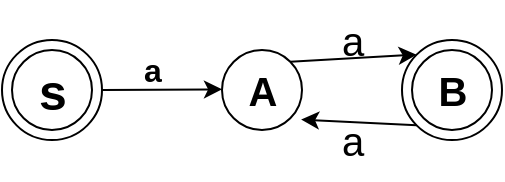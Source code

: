 <mxfile version="21.0.6" type="github">
  <diagram name="Halaman-1" id="uxyb_cdzs66O7XJ3yA1o">
    <mxGraphModel dx="752" dy="829" grid="1" gridSize="10" guides="1" tooltips="1" connect="1" arrows="1" fold="1" page="1" pageScale="1" pageWidth="1169" pageHeight="827" math="0" shadow="0">
      <root>
        <mxCell id="0" />
        <mxCell id="1" parent="0" />
        <mxCell id="gWvGB977JNlK7UX2E998-1" value="" style="ellipse;whiteSpace=wrap;html=1;aspect=fixed;" vertex="1" parent="1">
          <mxGeometry x="330" y="260" width="50" height="50" as="geometry" />
        </mxCell>
        <mxCell id="gWvGB977JNlK7UX2E998-2" value="" style="ellipse;whiteSpace=wrap;html=1;aspect=fixed;" vertex="1" parent="1">
          <mxGeometry x="335" y="265" width="40" height="40" as="geometry" />
        </mxCell>
        <mxCell id="gWvGB977JNlK7UX2E998-3" value="" style="ellipse;whiteSpace=wrap;html=1;aspect=fixed;" vertex="1" parent="1">
          <mxGeometry x="530" y="260" width="50" height="50" as="geometry" />
        </mxCell>
        <mxCell id="gWvGB977JNlK7UX2E998-4" value="" style="ellipse;whiteSpace=wrap;html=1;aspect=fixed;" vertex="1" parent="1">
          <mxGeometry x="535" y="265" width="40" height="40" as="geometry" />
        </mxCell>
        <mxCell id="gWvGB977JNlK7UX2E998-5" value="" style="ellipse;whiteSpace=wrap;html=1;aspect=fixed;" vertex="1" parent="1">
          <mxGeometry x="440" y="265" width="40" height="40" as="geometry" />
        </mxCell>
        <mxCell id="gWvGB977JNlK7UX2E998-8" value="" style="endArrow=classic;html=1;rounded=0;exitX=1;exitY=0.5;exitDx=0;exitDy=0;" edge="1" parent="1" source="gWvGB977JNlK7UX2E998-1">
          <mxGeometry width="50" height="50" relative="1" as="geometry">
            <mxPoint x="400" y="284.33" as="sourcePoint" />
            <mxPoint x="440" y="284.66" as="targetPoint" />
          </mxGeometry>
        </mxCell>
        <mxCell id="gWvGB977JNlK7UX2E998-9" value="" style="endArrow=classic;html=1;rounded=0;exitX=1;exitY=0;exitDx=0;exitDy=0;entryX=0;entryY=0;entryDx=0;entryDy=0;" edge="1" parent="1" source="gWvGB977JNlK7UX2E998-5" target="gWvGB977JNlK7UX2E998-3">
          <mxGeometry width="50" height="50" relative="1" as="geometry">
            <mxPoint x="500" y="290" as="sourcePoint" />
            <mxPoint x="530" y="284.33" as="targetPoint" />
            <Array as="points" />
          </mxGeometry>
        </mxCell>
        <mxCell id="gWvGB977JNlK7UX2E998-12" value="&lt;font style=&quot;font-size: 20px;&quot;&gt;a&lt;/font&gt;" style="text;html=1;align=center;verticalAlign=middle;resizable=0;points=[];autosize=1;strokeColor=none;fillColor=none;" vertex="1" parent="1">
          <mxGeometry x="490" y="290" width="30" height="40" as="geometry" />
        </mxCell>
        <mxCell id="gWvGB977JNlK7UX2E998-15" value="&lt;font style=&quot;font-size: 20px;&quot;&gt;a&lt;/font&gt;" style="text;html=1;align=center;verticalAlign=middle;resizable=0;points=[];autosize=1;strokeColor=none;fillColor=none;" vertex="1" parent="1">
          <mxGeometry x="490" y="240" width="30" height="40" as="geometry" />
        </mxCell>
        <mxCell id="gWvGB977JNlK7UX2E998-16" value="&lt;font style=&quot;font-size: 16px;&quot;&gt;&lt;b&gt;a&lt;/b&gt;&lt;/font&gt;" style="text;html=1;align=center;verticalAlign=middle;resizable=0;points=[];autosize=1;strokeColor=none;fillColor=none;" vertex="1" parent="1">
          <mxGeometry x="390" y="260" width="30" height="30" as="geometry" />
        </mxCell>
        <mxCell id="gWvGB977JNlK7UX2E998-17" value="&lt;b style=&quot;border-color: var(--border-color);&quot;&gt;&lt;font style=&quot;font-size: 25px;&quot;&gt;s&lt;/font&gt;&lt;/b&gt;" style="text;html=1;align=center;verticalAlign=middle;resizable=0;points=[];autosize=1;strokeColor=none;fillColor=none;" vertex="1" parent="1">
          <mxGeometry x="335" y="265" width="40" height="40" as="geometry" />
        </mxCell>
        <mxCell id="gWvGB977JNlK7UX2E998-18" value="&lt;b style=&quot;border-color: var(--border-color); font-size: 20px;&quot;&gt;A&lt;/b&gt;" style="text;html=1;align=center;verticalAlign=middle;resizable=0;points=[];autosize=1;strokeColor=none;fillColor=none;" vertex="1" parent="1">
          <mxGeometry x="440" y="265" width="40" height="40" as="geometry" />
        </mxCell>
        <mxCell id="gWvGB977JNlK7UX2E998-19" value="&lt;b style=&quot;border-color: var(--border-color); font-size: 20px;&quot;&gt;B&lt;/b&gt;" style="text;html=1;align=center;verticalAlign=middle;resizable=0;points=[];autosize=1;strokeColor=none;fillColor=none;" vertex="1" parent="1">
          <mxGeometry x="535" y="265" width="40" height="40" as="geometry" />
        </mxCell>
        <mxCell id="gWvGB977JNlK7UX2E998-21" value="" style="endArrow=classic;html=1;rounded=0;exitX=0;exitY=1;exitDx=0;exitDy=0;entryX=0.989;entryY=0.87;entryDx=0;entryDy=0;entryPerimeter=0;" edge="1" parent="1" source="gWvGB977JNlK7UX2E998-3" target="gWvGB977JNlK7UX2E998-18">
          <mxGeometry width="50" height="50" relative="1" as="geometry">
            <mxPoint x="530" y="320" as="sourcePoint" />
            <mxPoint x="490" y="310" as="targetPoint" />
            <Array as="points" />
          </mxGeometry>
        </mxCell>
      </root>
    </mxGraphModel>
  </diagram>
</mxfile>
